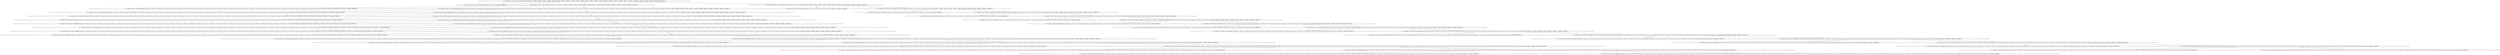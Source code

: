 digraph {
    0 [ label = "{\"n\":28,\"markers\":0,\"start\":32,\"stop\":32,\"haplotype\":[],\"samples\":[\"SAMPLE1\",\"SAMPLE1\",\"SAMPLE2\",\"SAMPLE2\",\"SAMPLE3\",\"SAMPLE3\",\"SAMPLE4\",\"SAMPLE4\",\"SAMPLE5\",\"SAMPLE5\",\"SAMPLE6\",\"SAMPLE6\",\"SAMPLE7\",\"SAMPLE7\",\"SAMPLE8\",\"SAMPLE8\",\"SAMPLE9\",\"SAMPLE9\",\"SAMPLE10\",\"SAMPLE10\",\"SAMPLE11\",\"SAMPLE11\",\"SAMPLE12\",\"SAMPLE12\",\"SAMPLE13\",\"SAMPLE13\",\"SAMPLE14\",\"SAMPLE14\"]}" ]
    1 [ label = "{\"n\":1,\"markers\":2,\"start\":31,\"stop\":32,\"haplotype\":[\"chr9_31_A_C_1\",\"chr9_32_G_T_1\"],\"samples\":[\"SAMPLE1\"]}" ]
    2 [ label = "{\"n\":14,\"markers\":2,\"start\":31,\"stop\":32,\"haplotype\":[\"chr9_31_A_C_0\",\"chr9_32_G_T_1\"],\"samples\":[\"SAMPLE2\",\"SAMPLE3\",\"SAMPLE4\",\"SAMPLE5\",\"SAMPLE6\",\"SAMPLE7\",\"SAMPLE8\",\"SAMPLE9\",\"SAMPLE10\",\"SAMPLE11\",\"SAMPLE12\",\"SAMPLE13\",\"SAMPLE14\",\"SAMPLE14\"]}" ]
    3 [ label = "{\"n\":1,\"markers\":31,\"start\":17,\"stop\":47,\"haplotype\":[\"chr9_17_A_C_1\",\"chr9_18_G_T_0\",\"chr9_19_A_C_0\",\"chr9_20_G_T_0\",\"chr9_21_A_C_0\",\"chr9_22_G_T_0\",\"chr9_23_A_C_0\",\"chr9_24_G_T_0\",\"chr9_25_A_C_0\",\"chr9_26_G_T_0\",\"chr9_27_A_C_0\",\"chr9_28_G_T_0\",\"chr9_29_A_C_0\",\"chr9_30_G_T_0\",\"chr9_31_A_C_0\",\"chr9_32_G_T_1\",\"chr9_33_A_C_0\",\"chr9_34_G_T_0\",\"chr9_35_A_C_0\",\"chr9_36_G_T_0\",\"chr9_37_A_C_0\",\"chr9_38_G_T_0\",\"chr9_39_A_C_0\",\"chr9_40_G_T_0\",\"chr9_41_A_C_0\",\"chr9_42_G_T_0\",\"chr9_43_A_C_0\",\"chr9_44_G_T_0\",\"chr9_45_A_C_0\",\"chr9_46_G_T_0\",\"chr9_47_A_C_1\"],\"samples\":[\"SAMPLE14\"]}" ]
    4 [ label = "{\"n\":13,\"markers\":31,\"start\":17,\"stop\":47,\"haplotype\":[\"chr9_17_A_C_0\",\"chr9_18_G_T_0\",\"chr9_19_A_C_0\",\"chr9_20_G_T_0\",\"chr9_21_A_C_0\",\"chr9_22_G_T_0\",\"chr9_23_A_C_0\",\"chr9_24_G_T_0\",\"chr9_25_A_C_0\",\"chr9_26_G_T_0\",\"chr9_27_A_C_0\",\"chr9_28_G_T_0\",\"chr9_29_A_C_0\",\"chr9_30_G_T_0\",\"chr9_31_A_C_0\",\"chr9_32_G_T_1\",\"chr9_33_A_C_0\",\"chr9_34_G_T_0\",\"chr9_35_A_C_0\",\"chr9_36_G_T_0\",\"chr9_37_A_C_0\",\"chr9_38_G_T_0\",\"chr9_39_A_C_0\",\"chr9_40_G_T_0\",\"chr9_41_A_C_0\",\"chr9_42_G_T_0\",\"chr9_43_A_C_0\",\"chr9_44_G_T_0\",\"chr9_45_A_C_0\",\"chr9_46_G_T_0\",\"chr9_47_A_C_0\"],\"samples\":[\"SAMPLE2\",\"SAMPLE3\",\"SAMPLE4\",\"SAMPLE5\",\"SAMPLE6\",\"SAMPLE7\",\"SAMPLE8\",\"SAMPLE9\",\"SAMPLE10\",\"SAMPLE11\",\"SAMPLE12\",\"SAMPLE13\",\"SAMPLE14\"]}" ]
    5 [ label = "{\"n\":1,\"markers\":35,\"start\":15,\"stop\":49,\"haplotype\":[\"chr9_15_A_C_1\",\"chr9_16_G_T_0\",\"chr9_17_A_C_0\",\"chr9_18_G_T_0\",\"chr9_19_A_C_0\",\"chr9_20_G_T_0\",\"chr9_21_A_C_0\",\"chr9_22_G_T_0\",\"chr9_23_A_C_0\",\"chr9_24_G_T_0\",\"chr9_25_A_C_0\",\"chr9_26_G_T_0\",\"chr9_27_A_C_0\",\"chr9_28_G_T_0\",\"chr9_29_A_C_0\",\"chr9_30_G_T_0\",\"chr9_31_A_C_0\",\"chr9_32_G_T_1\",\"chr9_33_A_C_0\",\"chr9_34_G_T_0\",\"chr9_35_A_C_0\",\"chr9_36_G_T_0\",\"chr9_37_A_C_0\",\"chr9_38_G_T_0\",\"chr9_39_A_C_0\",\"chr9_40_G_T_0\",\"chr9_41_A_C_0\",\"chr9_42_G_T_0\",\"chr9_43_A_C_0\",\"chr9_44_G_T_0\",\"chr9_45_A_C_0\",\"chr9_46_G_T_0\",\"chr9_47_A_C_0\",\"chr9_48_G_T_0\",\"chr9_49_A_C_1\"],\"samples\":[\"SAMPLE2\"]}" ]
    6 [ label = "{\"n\":12,\"markers\":35,\"start\":15,\"stop\":49,\"haplotype\":[\"chr9_15_A_C_0\",\"chr9_16_G_T_0\",\"chr9_17_A_C_0\",\"chr9_18_G_T_0\",\"chr9_19_A_C_0\",\"chr9_20_G_T_0\",\"chr9_21_A_C_0\",\"chr9_22_G_T_0\",\"chr9_23_A_C_0\",\"chr9_24_G_T_0\",\"chr9_25_A_C_0\",\"chr9_26_G_T_0\",\"chr9_27_A_C_0\",\"chr9_28_G_T_0\",\"chr9_29_A_C_0\",\"chr9_30_G_T_0\",\"chr9_31_A_C_0\",\"chr9_32_G_T_1\",\"chr9_33_A_C_0\",\"chr9_34_G_T_0\",\"chr9_35_A_C_0\",\"chr9_36_G_T_0\",\"chr9_37_A_C_0\",\"chr9_38_G_T_0\",\"chr9_39_A_C_0\",\"chr9_40_G_T_0\",\"chr9_41_A_C_0\",\"chr9_42_G_T_0\",\"chr9_43_A_C_0\",\"chr9_44_G_T_0\",\"chr9_45_A_C_0\",\"chr9_46_G_T_0\",\"chr9_47_A_C_0\",\"chr9_48_G_T_0\",\"chr9_49_A_C_0\"],\"samples\":[\"SAMPLE3\",\"SAMPLE4\",\"SAMPLE5\",\"SAMPLE6\",\"SAMPLE7\",\"SAMPLE8\",\"SAMPLE9\",\"SAMPLE10\",\"SAMPLE11\",\"SAMPLE12\",\"SAMPLE13\",\"SAMPLE14\"]}" ]
    7 [ label = "{\"n\":1,\"markers\":37,\"start\":14,\"stop\":50,\"haplotype\":[\"chr9_14_G_T_1\",\"chr9_15_A_C_0\",\"chr9_16_G_T_0\",\"chr9_17_A_C_0\",\"chr9_18_G_T_0\",\"chr9_19_A_C_0\",\"chr9_20_G_T_0\",\"chr9_21_A_C_0\",\"chr9_22_G_T_0\",\"chr9_23_A_C_0\",\"chr9_24_G_T_0\",\"chr9_25_A_C_0\",\"chr9_26_G_T_0\",\"chr9_27_A_C_0\",\"chr9_28_G_T_0\",\"chr9_29_A_C_0\",\"chr9_30_G_T_0\",\"chr9_31_A_C_0\",\"chr9_32_G_T_1\",\"chr9_33_A_C_0\",\"chr9_34_G_T_0\",\"chr9_35_A_C_0\",\"chr9_36_G_T_0\",\"chr9_37_A_C_0\",\"chr9_38_G_T_0\",\"chr9_39_A_C_0\",\"chr9_40_G_T_0\",\"chr9_41_A_C_0\",\"chr9_42_G_T_0\",\"chr9_43_A_C_0\",\"chr9_44_G_T_0\",\"chr9_45_A_C_0\",\"chr9_46_G_T_0\",\"chr9_47_A_C_0\",\"chr9_48_G_T_0\",\"chr9_49_A_C_0\",\"chr9_50_G_T_1\"],\"samples\":[\"SAMPLE3\"]}" ]
    8 [ label = "{\"n\":11,\"markers\":37,\"start\":14,\"stop\":50,\"haplotype\":[\"chr9_14_G_T_0\",\"chr9_15_A_C_0\",\"chr9_16_G_T_0\",\"chr9_17_A_C_0\",\"chr9_18_G_T_0\",\"chr9_19_A_C_0\",\"chr9_20_G_T_0\",\"chr9_21_A_C_0\",\"chr9_22_G_T_0\",\"chr9_23_A_C_0\",\"chr9_24_G_T_0\",\"chr9_25_A_C_0\",\"chr9_26_G_T_0\",\"chr9_27_A_C_0\",\"chr9_28_G_T_0\",\"chr9_29_A_C_0\",\"chr9_30_G_T_0\",\"chr9_31_A_C_0\",\"chr9_32_G_T_1\",\"chr9_33_A_C_0\",\"chr9_34_G_T_0\",\"chr9_35_A_C_0\",\"chr9_36_G_T_0\",\"chr9_37_A_C_0\",\"chr9_38_G_T_0\",\"chr9_39_A_C_0\",\"chr9_40_G_T_0\",\"chr9_41_A_C_0\",\"chr9_42_G_T_0\",\"chr9_43_A_C_0\",\"chr9_44_G_T_0\",\"chr9_45_A_C_0\",\"chr9_46_G_T_0\",\"chr9_47_A_C_0\",\"chr9_48_G_T_0\",\"chr9_49_A_C_0\",\"chr9_50_G_T_0\"],\"samples\":[\"SAMPLE4\",\"SAMPLE5\",\"SAMPLE6\",\"SAMPLE7\",\"SAMPLE8\",\"SAMPLE9\",\"SAMPLE10\",\"SAMPLE11\",\"SAMPLE12\",\"SAMPLE13\",\"SAMPLE14\"]}" ]
    9 [ label = "{\"n\":1,\"markers\":39,\"start\":13,\"stop\":51,\"haplotype\":[\"chr9_13_A_C_1\",\"chr9_14_G_T_0\",\"chr9_15_A_C_0\",\"chr9_16_G_T_0\",\"chr9_17_A_C_0\",\"chr9_18_G_T_0\",\"chr9_19_A_C_0\",\"chr9_20_G_T_0\",\"chr9_21_A_C_0\",\"chr9_22_G_T_0\",\"chr9_23_A_C_0\",\"chr9_24_G_T_0\",\"chr9_25_A_C_0\",\"chr9_26_G_T_0\",\"chr9_27_A_C_0\",\"chr9_28_G_T_0\",\"chr9_29_A_C_0\",\"chr9_30_G_T_0\",\"chr9_31_A_C_0\",\"chr9_32_G_T_1\",\"chr9_33_A_C_0\",\"chr9_34_G_T_0\",\"chr9_35_A_C_0\",\"chr9_36_G_T_0\",\"chr9_37_A_C_0\",\"chr9_38_G_T_0\",\"chr9_39_A_C_0\",\"chr9_40_G_T_0\",\"chr9_41_A_C_0\",\"chr9_42_G_T_0\",\"chr9_43_A_C_0\",\"chr9_44_G_T_0\",\"chr9_45_A_C_0\",\"chr9_46_G_T_0\",\"chr9_47_A_C_0\",\"chr9_48_G_T_0\",\"chr9_49_A_C_0\",\"chr9_50_G_T_0\",\"chr9_51_A_C_1\"],\"samples\":[\"SAMPLE4\"]}" ]
    10 [ label = "{\"n\":10,\"markers\":39,\"start\":13,\"stop\":51,\"haplotype\":[\"chr9_13_A_C_0\",\"chr9_14_G_T_0\",\"chr9_15_A_C_0\",\"chr9_16_G_T_0\",\"chr9_17_A_C_0\",\"chr9_18_G_T_0\",\"chr9_19_A_C_0\",\"chr9_20_G_T_0\",\"chr9_21_A_C_0\",\"chr9_22_G_T_0\",\"chr9_23_A_C_0\",\"chr9_24_G_T_0\",\"chr9_25_A_C_0\",\"chr9_26_G_T_0\",\"chr9_27_A_C_0\",\"chr9_28_G_T_0\",\"chr9_29_A_C_0\",\"chr9_30_G_T_0\",\"chr9_31_A_C_0\",\"chr9_32_G_T_1\",\"chr9_33_A_C_0\",\"chr9_34_G_T_0\",\"chr9_35_A_C_0\",\"chr9_36_G_T_0\",\"chr9_37_A_C_0\",\"chr9_38_G_T_0\",\"chr9_39_A_C_0\",\"chr9_40_G_T_0\",\"chr9_41_A_C_0\",\"chr9_42_G_T_0\",\"chr9_43_A_C_0\",\"chr9_44_G_T_0\",\"chr9_45_A_C_0\",\"chr9_46_G_T_0\",\"chr9_47_A_C_0\",\"chr9_48_G_T_0\",\"chr9_49_A_C_0\",\"chr9_50_G_T_0\",\"chr9_51_A_C_0\"],\"samples\":[\"SAMPLE5\",\"SAMPLE6\",\"SAMPLE7\",\"SAMPLE8\",\"SAMPLE9\",\"SAMPLE10\",\"SAMPLE11\",\"SAMPLE12\",\"SAMPLE13\",\"SAMPLE14\"]}" ]
    11 [ label = "{\"n\":1,\"markers\":41,\"start\":12,\"stop\":52,\"haplotype\":[\"chr9_12_G_T_1\",\"chr9_13_A_C_0\",\"chr9_14_G_T_0\",\"chr9_15_A_C_0\",\"chr9_16_G_T_0\",\"chr9_17_A_C_0\",\"chr9_18_G_T_0\",\"chr9_19_A_C_0\",\"chr9_20_G_T_0\",\"chr9_21_A_C_0\",\"chr9_22_G_T_0\",\"chr9_23_A_C_0\",\"chr9_24_G_T_0\",\"chr9_25_A_C_0\",\"chr9_26_G_T_0\",\"chr9_27_A_C_0\",\"chr9_28_G_T_0\",\"chr9_29_A_C_0\",\"chr9_30_G_T_0\",\"chr9_31_A_C_0\",\"chr9_32_G_T_1\",\"chr9_33_A_C_0\",\"chr9_34_G_T_0\",\"chr9_35_A_C_0\",\"chr9_36_G_T_0\",\"chr9_37_A_C_0\",\"chr9_38_G_T_0\",\"chr9_39_A_C_0\",\"chr9_40_G_T_0\",\"chr9_41_A_C_0\",\"chr9_42_G_T_0\",\"chr9_43_A_C_0\",\"chr9_44_G_T_0\",\"chr9_45_A_C_0\",\"chr9_46_G_T_0\",\"chr9_47_A_C_0\",\"chr9_48_G_T_0\",\"chr9_49_A_C_0\",\"chr9_50_G_T_0\",\"chr9_51_A_C_0\",\"chr9_52_G_T_1\"],\"samples\":[\"SAMPLE5\"]}" ]
    12 [ label = "{\"n\":9,\"markers\":41,\"start\":12,\"stop\":52,\"haplotype\":[\"chr9_12_G_T_0\",\"chr9_13_A_C_0\",\"chr9_14_G_T_0\",\"chr9_15_A_C_0\",\"chr9_16_G_T_0\",\"chr9_17_A_C_0\",\"chr9_18_G_T_0\",\"chr9_19_A_C_0\",\"chr9_20_G_T_0\",\"chr9_21_A_C_0\",\"chr9_22_G_T_0\",\"chr9_23_A_C_0\",\"chr9_24_G_T_0\",\"chr9_25_A_C_0\",\"chr9_26_G_T_0\",\"chr9_27_A_C_0\",\"chr9_28_G_T_0\",\"chr9_29_A_C_0\",\"chr9_30_G_T_0\",\"chr9_31_A_C_0\",\"chr9_32_G_T_1\",\"chr9_33_A_C_0\",\"chr9_34_G_T_0\",\"chr9_35_A_C_0\",\"chr9_36_G_T_0\",\"chr9_37_A_C_0\",\"chr9_38_G_T_0\",\"chr9_39_A_C_0\",\"chr9_40_G_T_0\",\"chr9_41_A_C_0\",\"chr9_42_G_T_0\",\"chr9_43_A_C_0\",\"chr9_44_G_T_0\",\"chr9_45_A_C_0\",\"chr9_46_G_T_0\",\"chr9_47_A_C_0\",\"chr9_48_G_T_0\",\"chr9_49_A_C_0\",\"chr9_50_G_T_0\",\"chr9_51_A_C_0\",\"chr9_52_G_T_0\"],\"samples\":[\"SAMPLE6\",\"SAMPLE7\",\"SAMPLE8\",\"SAMPLE9\",\"SAMPLE10\",\"SAMPLE11\",\"SAMPLE12\",\"SAMPLE13\",\"SAMPLE14\"]}" ]
    13 [ label = "{\"n\":1,\"markers\":43,\"start\":11,\"stop\":53,\"haplotype\":[\"chr9_11_A_C_1\",\"chr9_12_G_T_0\",\"chr9_13_A_C_0\",\"chr9_14_G_T_0\",\"chr9_15_A_C_0\",\"chr9_16_G_T_0\",\"chr9_17_A_C_0\",\"chr9_18_G_T_0\",\"chr9_19_A_C_0\",\"chr9_20_G_T_0\",\"chr9_21_A_C_0\",\"chr9_22_G_T_0\",\"chr9_23_A_C_0\",\"chr9_24_G_T_0\",\"chr9_25_A_C_0\",\"chr9_26_G_T_0\",\"chr9_27_A_C_0\",\"chr9_28_G_T_0\",\"chr9_29_A_C_0\",\"chr9_30_G_T_0\",\"chr9_31_A_C_0\",\"chr9_32_G_T_1\",\"chr9_33_A_C_0\",\"chr9_34_G_T_0\",\"chr9_35_A_C_0\",\"chr9_36_G_T_0\",\"chr9_37_A_C_0\",\"chr9_38_G_T_0\",\"chr9_39_A_C_0\",\"chr9_40_G_T_0\",\"chr9_41_A_C_0\",\"chr9_42_G_T_0\",\"chr9_43_A_C_0\",\"chr9_44_G_T_0\",\"chr9_45_A_C_0\",\"chr9_46_G_T_0\",\"chr9_47_A_C_0\",\"chr9_48_G_T_0\",\"chr9_49_A_C_0\",\"chr9_50_G_T_0\",\"chr9_51_A_C_0\",\"chr9_52_G_T_0\",\"chr9_53_A_C_1\"],\"samples\":[\"SAMPLE6\"]}" ]
    14 [ label = "{\"n\":8,\"markers\":43,\"start\":11,\"stop\":53,\"haplotype\":[\"chr9_11_A_C_0\",\"chr9_12_G_T_0\",\"chr9_13_A_C_0\",\"chr9_14_G_T_0\",\"chr9_15_A_C_0\",\"chr9_16_G_T_0\",\"chr9_17_A_C_0\",\"chr9_18_G_T_0\",\"chr9_19_A_C_0\",\"chr9_20_G_T_0\",\"chr9_21_A_C_0\",\"chr9_22_G_T_0\",\"chr9_23_A_C_0\",\"chr9_24_G_T_0\",\"chr9_25_A_C_0\",\"chr9_26_G_T_0\",\"chr9_27_A_C_0\",\"chr9_28_G_T_0\",\"chr9_29_A_C_0\",\"chr9_30_G_T_0\",\"chr9_31_A_C_0\",\"chr9_32_G_T_1\",\"chr9_33_A_C_0\",\"chr9_34_G_T_0\",\"chr9_35_A_C_0\",\"chr9_36_G_T_0\",\"chr9_37_A_C_0\",\"chr9_38_G_T_0\",\"chr9_39_A_C_0\",\"chr9_40_G_T_0\",\"chr9_41_A_C_0\",\"chr9_42_G_T_0\",\"chr9_43_A_C_0\",\"chr9_44_G_T_0\",\"chr9_45_A_C_0\",\"chr9_46_G_T_0\",\"chr9_47_A_C_0\",\"chr9_48_G_T_0\",\"chr9_49_A_C_0\",\"chr9_50_G_T_0\",\"chr9_51_A_C_0\",\"chr9_52_G_T_0\",\"chr9_53_A_C_0\"],\"samples\":[\"SAMPLE7\",\"SAMPLE8\",\"SAMPLE9\",\"SAMPLE10\",\"SAMPLE11\",\"SAMPLE12\",\"SAMPLE13\",\"SAMPLE14\"]}" ]
    15 [ label = "{\"n\":1,\"markers\":45,\"start\":10,\"stop\":54,\"haplotype\":[\"chr9_10_G_T_1\",\"chr9_11_A_C_0\",\"chr9_12_G_T_0\",\"chr9_13_A_C_0\",\"chr9_14_G_T_0\",\"chr9_15_A_C_0\",\"chr9_16_G_T_0\",\"chr9_17_A_C_0\",\"chr9_18_G_T_0\",\"chr9_19_A_C_0\",\"chr9_20_G_T_0\",\"chr9_21_A_C_0\",\"chr9_22_G_T_0\",\"chr9_23_A_C_0\",\"chr9_24_G_T_0\",\"chr9_25_A_C_0\",\"chr9_26_G_T_0\",\"chr9_27_A_C_0\",\"chr9_28_G_T_0\",\"chr9_29_A_C_0\",\"chr9_30_G_T_0\",\"chr9_31_A_C_0\",\"chr9_32_G_T_1\",\"chr9_33_A_C_0\",\"chr9_34_G_T_0\",\"chr9_35_A_C_0\",\"chr9_36_G_T_0\",\"chr9_37_A_C_0\",\"chr9_38_G_T_0\",\"chr9_39_A_C_0\",\"chr9_40_G_T_0\",\"chr9_41_A_C_0\",\"chr9_42_G_T_0\",\"chr9_43_A_C_0\",\"chr9_44_G_T_0\",\"chr9_45_A_C_0\",\"chr9_46_G_T_0\",\"chr9_47_A_C_0\",\"chr9_48_G_T_0\",\"chr9_49_A_C_0\",\"chr9_50_G_T_0\",\"chr9_51_A_C_0\",\"chr9_52_G_T_0\",\"chr9_53_A_C_0\",\"chr9_54_G_T_1\"],\"samples\":[\"SAMPLE7\"]}" ]
    16 [ label = "{\"n\":7,\"markers\":45,\"start\":10,\"stop\":54,\"haplotype\":[\"chr9_10_G_T_0\",\"chr9_11_A_C_0\",\"chr9_12_G_T_0\",\"chr9_13_A_C_0\",\"chr9_14_G_T_0\",\"chr9_15_A_C_0\",\"chr9_16_G_T_0\",\"chr9_17_A_C_0\",\"chr9_18_G_T_0\",\"chr9_19_A_C_0\",\"chr9_20_G_T_0\",\"chr9_21_A_C_0\",\"chr9_22_G_T_0\",\"chr9_23_A_C_0\",\"chr9_24_G_T_0\",\"chr9_25_A_C_0\",\"chr9_26_G_T_0\",\"chr9_27_A_C_0\",\"chr9_28_G_T_0\",\"chr9_29_A_C_0\",\"chr9_30_G_T_0\",\"chr9_31_A_C_0\",\"chr9_32_G_T_1\",\"chr9_33_A_C_0\",\"chr9_34_G_T_0\",\"chr9_35_A_C_0\",\"chr9_36_G_T_0\",\"chr9_37_A_C_0\",\"chr9_38_G_T_0\",\"chr9_39_A_C_0\",\"chr9_40_G_T_0\",\"chr9_41_A_C_0\",\"chr9_42_G_T_0\",\"chr9_43_A_C_0\",\"chr9_44_G_T_0\",\"chr9_45_A_C_0\",\"chr9_46_G_T_0\",\"chr9_47_A_C_0\",\"chr9_48_G_T_0\",\"chr9_49_A_C_0\",\"chr9_50_G_T_0\",\"chr9_51_A_C_0\",\"chr9_52_G_T_0\",\"chr9_53_A_C_0\",\"chr9_54_G_T_0\"],\"samples\":[\"SAMPLE8\",\"SAMPLE9\",\"SAMPLE10\",\"SAMPLE11\",\"SAMPLE12\",\"SAMPLE13\",\"SAMPLE14\"]}" ]
    17 [ label = "{\"n\":1,\"markers\":47,\"start\":9,\"stop\":55,\"haplotype\":[\"chr9_9_A_C_1\",\"chr9_10_G_T_0\",\"chr9_11_A_C_0\",\"chr9_12_G_T_0\",\"chr9_13_A_C_0\",\"chr9_14_G_T_0\",\"chr9_15_A_C_0\",\"chr9_16_G_T_0\",\"chr9_17_A_C_0\",\"chr9_18_G_T_0\",\"chr9_19_A_C_0\",\"chr9_20_G_T_0\",\"chr9_21_A_C_0\",\"chr9_22_G_T_0\",\"chr9_23_A_C_0\",\"chr9_24_G_T_0\",\"chr9_25_A_C_0\",\"chr9_26_G_T_0\",\"chr9_27_A_C_0\",\"chr9_28_G_T_0\",\"chr9_29_A_C_0\",\"chr9_30_G_T_0\",\"chr9_31_A_C_0\",\"chr9_32_G_T_1\",\"chr9_33_A_C_0\",\"chr9_34_G_T_0\",\"chr9_35_A_C_0\",\"chr9_36_G_T_0\",\"chr9_37_A_C_0\",\"chr9_38_G_T_0\",\"chr9_39_A_C_0\",\"chr9_40_G_T_0\",\"chr9_41_A_C_0\",\"chr9_42_G_T_0\",\"chr9_43_A_C_0\",\"chr9_44_G_T_0\",\"chr9_45_A_C_0\",\"chr9_46_G_T_0\",\"chr9_47_A_C_0\",\"chr9_48_G_T_0\",\"chr9_49_A_C_0\",\"chr9_50_G_T_0\",\"chr9_51_A_C_0\",\"chr9_52_G_T_0\",\"chr9_53_A_C_0\",\"chr9_54_G_T_0\",\"chr9_55_A_C_1\"],\"samples\":[\"SAMPLE8\"]}" ]
    18 [ label = "{\"n\":6,\"markers\":47,\"start\":9,\"stop\":55,\"haplotype\":[\"chr9_9_A_C_0\",\"chr9_10_G_T_0\",\"chr9_11_A_C_0\",\"chr9_12_G_T_0\",\"chr9_13_A_C_0\",\"chr9_14_G_T_0\",\"chr9_15_A_C_0\",\"chr9_16_G_T_0\",\"chr9_17_A_C_0\",\"chr9_18_G_T_0\",\"chr9_19_A_C_0\",\"chr9_20_G_T_0\",\"chr9_21_A_C_0\",\"chr9_22_G_T_0\",\"chr9_23_A_C_0\",\"chr9_24_G_T_0\",\"chr9_25_A_C_0\",\"chr9_26_G_T_0\",\"chr9_27_A_C_0\",\"chr9_28_G_T_0\",\"chr9_29_A_C_0\",\"chr9_30_G_T_0\",\"chr9_31_A_C_0\",\"chr9_32_G_T_1\",\"chr9_33_A_C_0\",\"chr9_34_G_T_0\",\"chr9_35_A_C_0\",\"chr9_36_G_T_0\",\"chr9_37_A_C_0\",\"chr9_38_G_T_0\",\"chr9_39_A_C_0\",\"chr9_40_G_T_0\",\"chr9_41_A_C_0\",\"chr9_42_G_T_0\",\"chr9_43_A_C_0\",\"chr9_44_G_T_0\",\"chr9_45_A_C_0\",\"chr9_46_G_T_0\",\"chr9_47_A_C_0\",\"chr9_48_G_T_0\",\"chr9_49_A_C_0\",\"chr9_50_G_T_0\",\"chr9_51_A_C_0\",\"chr9_52_G_T_0\",\"chr9_53_A_C_0\",\"chr9_54_G_T_0\",\"chr9_55_A_C_0\"],\"samples\":[\"SAMPLE9\",\"SAMPLE10\",\"SAMPLE11\",\"SAMPLE12\",\"SAMPLE13\",\"SAMPLE14\"]}" ]
    19 [ label = "{\"n\":1,\"markers\":49,\"start\":8,\"stop\":56,\"haplotype\":[\"chr9_8_G_T_1\",\"chr9_9_A_C_0\",\"chr9_10_G_T_0\",\"chr9_11_A_C_0\",\"chr9_12_G_T_0\",\"chr9_13_A_C_0\",\"chr9_14_G_T_0\",\"chr9_15_A_C_0\",\"chr9_16_G_T_0\",\"chr9_17_A_C_0\",\"chr9_18_G_T_0\",\"chr9_19_A_C_0\",\"chr9_20_G_T_0\",\"chr9_21_A_C_0\",\"chr9_22_G_T_0\",\"chr9_23_A_C_0\",\"chr9_24_G_T_0\",\"chr9_25_A_C_0\",\"chr9_26_G_T_0\",\"chr9_27_A_C_0\",\"chr9_28_G_T_0\",\"chr9_29_A_C_0\",\"chr9_30_G_T_0\",\"chr9_31_A_C_0\",\"chr9_32_G_T_1\",\"chr9_33_A_C_0\",\"chr9_34_G_T_0\",\"chr9_35_A_C_0\",\"chr9_36_G_T_0\",\"chr9_37_A_C_0\",\"chr9_38_G_T_0\",\"chr9_39_A_C_0\",\"chr9_40_G_T_0\",\"chr9_41_A_C_0\",\"chr9_42_G_T_0\",\"chr9_43_A_C_0\",\"chr9_44_G_T_0\",\"chr9_45_A_C_0\",\"chr9_46_G_T_0\",\"chr9_47_A_C_0\",\"chr9_48_G_T_0\",\"chr9_49_A_C_0\",\"chr9_50_G_T_0\",\"chr9_51_A_C_0\",\"chr9_52_G_T_0\",\"chr9_53_A_C_0\",\"chr9_54_G_T_0\",\"chr9_55_A_C_0\",\"chr9_56_G_T_1\"],\"samples\":[\"SAMPLE9\"]}" ]
    20 [ label = "{\"n\":5,\"markers\":49,\"start\":8,\"stop\":56,\"haplotype\":[\"chr9_8_G_T_0\",\"chr9_9_A_C_0\",\"chr9_10_G_T_0\",\"chr9_11_A_C_0\",\"chr9_12_G_T_0\",\"chr9_13_A_C_0\",\"chr9_14_G_T_0\",\"chr9_15_A_C_0\",\"chr9_16_G_T_0\",\"chr9_17_A_C_0\",\"chr9_18_G_T_0\",\"chr9_19_A_C_0\",\"chr9_20_G_T_0\",\"chr9_21_A_C_0\",\"chr9_22_G_T_0\",\"chr9_23_A_C_0\",\"chr9_24_G_T_0\",\"chr9_25_A_C_0\",\"chr9_26_G_T_0\",\"chr9_27_A_C_0\",\"chr9_28_G_T_0\",\"chr9_29_A_C_0\",\"chr9_30_G_T_0\",\"chr9_31_A_C_0\",\"chr9_32_G_T_1\",\"chr9_33_A_C_0\",\"chr9_34_G_T_0\",\"chr9_35_A_C_0\",\"chr9_36_G_T_0\",\"chr9_37_A_C_0\",\"chr9_38_G_T_0\",\"chr9_39_A_C_0\",\"chr9_40_G_T_0\",\"chr9_41_A_C_0\",\"chr9_42_G_T_0\",\"chr9_43_A_C_0\",\"chr9_44_G_T_0\",\"chr9_45_A_C_0\",\"chr9_46_G_T_0\",\"chr9_47_A_C_0\",\"chr9_48_G_T_0\",\"chr9_49_A_C_0\",\"chr9_50_G_T_0\",\"chr9_51_A_C_0\",\"chr9_52_G_T_0\",\"chr9_53_A_C_0\",\"chr9_54_G_T_0\",\"chr9_55_A_C_0\",\"chr9_56_G_T_0\"],\"samples\":[\"SAMPLE10\",\"SAMPLE11\",\"SAMPLE12\",\"SAMPLE13\",\"SAMPLE14\"]}" ]
    21 [ label = "{\"n\":1,\"markers\":51,\"start\":7,\"stop\":57,\"haplotype\":[\"chr9_7_A_C_1\",\"chr9_8_G_T_0\",\"chr9_9_A_C_0\",\"chr9_10_G_T_0\",\"chr9_11_A_C_0\",\"chr9_12_G_T_0\",\"chr9_13_A_C_0\",\"chr9_14_G_T_0\",\"chr9_15_A_C_0\",\"chr9_16_G_T_0\",\"chr9_17_A_C_0\",\"chr9_18_G_T_0\",\"chr9_19_A_C_0\",\"chr9_20_G_T_0\",\"chr9_21_A_C_0\",\"chr9_22_G_T_0\",\"chr9_23_A_C_0\",\"chr9_24_G_T_0\",\"chr9_25_A_C_0\",\"chr9_26_G_T_0\",\"chr9_27_A_C_0\",\"chr9_28_G_T_0\",\"chr9_29_A_C_0\",\"chr9_30_G_T_0\",\"chr9_31_A_C_0\",\"chr9_32_G_T_1\",\"chr9_33_A_C_0\",\"chr9_34_G_T_0\",\"chr9_35_A_C_0\",\"chr9_36_G_T_0\",\"chr9_37_A_C_0\",\"chr9_38_G_T_0\",\"chr9_39_A_C_0\",\"chr9_40_G_T_0\",\"chr9_41_A_C_0\",\"chr9_42_G_T_0\",\"chr9_43_A_C_0\",\"chr9_44_G_T_0\",\"chr9_45_A_C_0\",\"chr9_46_G_T_0\",\"chr9_47_A_C_0\",\"chr9_48_G_T_0\",\"chr9_49_A_C_0\",\"chr9_50_G_T_0\",\"chr9_51_A_C_0\",\"chr9_52_G_T_0\",\"chr9_53_A_C_0\",\"chr9_54_G_T_0\",\"chr9_55_A_C_0\",\"chr9_56_G_T_0\",\"chr9_57_A_C_1\"],\"samples\":[\"SAMPLE10\"]}" ]
    22 [ label = "{\"n\":4,\"markers\":51,\"start\":7,\"stop\":57,\"haplotype\":[\"chr9_7_A_C_0\",\"chr9_8_G_T_0\",\"chr9_9_A_C_0\",\"chr9_10_G_T_0\",\"chr9_11_A_C_0\",\"chr9_12_G_T_0\",\"chr9_13_A_C_0\",\"chr9_14_G_T_0\",\"chr9_15_A_C_0\",\"chr9_16_G_T_0\",\"chr9_17_A_C_0\",\"chr9_18_G_T_0\",\"chr9_19_A_C_0\",\"chr9_20_G_T_0\",\"chr9_21_A_C_0\",\"chr9_22_G_T_0\",\"chr9_23_A_C_0\",\"chr9_24_G_T_0\",\"chr9_25_A_C_0\",\"chr9_26_G_T_0\",\"chr9_27_A_C_0\",\"chr9_28_G_T_0\",\"chr9_29_A_C_0\",\"chr9_30_G_T_0\",\"chr9_31_A_C_0\",\"chr9_32_G_T_1\",\"chr9_33_A_C_0\",\"chr9_34_G_T_0\",\"chr9_35_A_C_0\",\"chr9_36_G_T_0\",\"chr9_37_A_C_0\",\"chr9_38_G_T_0\",\"chr9_39_A_C_0\",\"chr9_40_G_T_0\",\"chr9_41_A_C_0\",\"chr9_42_G_T_0\",\"chr9_43_A_C_0\",\"chr9_44_G_T_0\",\"chr9_45_A_C_0\",\"chr9_46_G_T_0\",\"chr9_47_A_C_0\",\"chr9_48_G_T_0\",\"chr9_49_A_C_0\",\"chr9_50_G_T_0\",\"chr9_51_A_C_0\",\"chr9_52_G_T_0\",\"chr9_53_A_C_0\",\"chr9_54_G_T_0\",\"chr9_55_A_C_0\",\"chr9_56_G_T_0\",\"chr9_57_A_C_0\"],\"samples\":[\"SAMPLE11\",\"SAMPLE12\",\"SAMPLE13\",\"SAMPLE14\"]}" ]
    23 [ label = "{\"n\":1,\"markers\":53,\"start\":6,\"stop\":58,\"haplotype\":[\"chr9_6_G_T_1\",\"chr9_7_A_C_0\",\"chr9_8_G_T_0\",\"chr9_9_A_C_0\",\"chr9_10_G_T_0\",\"chr9_11_A_C_0\",\"chr9_12_G_T_0\",\"chr9_13_A_C_0\",\"chr9_14_G_T_0\",\"chr9_15_A_C_0\",\"chr9_16_G_T_0\",\"chr9_17_A_C_0\",\"chr9_18_G_T_0\",\"chr9_19_A_C_0\",\"chr9_20_G_T_0\",\"chr9_21_A_C_0\",\"chr9_22_G_T_0\",\"chr9_23_A_C_0\",\"chr9_24_G_T_0\",\"chr9_25_A_C_0\",\"chr9_26_G_T_0\",\"chr9_27_A_C_0\",\"chr9_28_G_T_0\",\"chr9_29_A_C_0\",\"chr9_30_G_T_0\",\"chr9_31_A_C_0\",\"chr9_32_G_T_1\",\"chr9_33_A_C_0\",\"chr9_34_G_T_0\",\"chr9_35_A_C_0\",\"chr9_36_G_T_0\",\"chr9_37_A_C_0\",\"chr9_38_G_T_0\",\"chr9_39_A_C_0\",\"chr9_40_G_T_0\",\"chr9_41_A_C_0\",\"chr9_42_G_T_0\",\"chr9_43_A_C_0\",\"chr9_44_G_T_0\",\"chr9_45_A_C_0\",\"chr9_46_G_T_0\",\"chr9_47_A_C_0\",\"chr9_48_G_T_0\",\"chr9_49_A_C_0\",\"chr9_50_G_T_0\",\"chr9_51_A_C_0\",\"chr9_52_G_T_0\",\"chr9_53_A_C_0\",\"chr9_54_G_T_0\",\"chr9_55_A_C_0\",\"chr9_56_G_T_0\",\"chr9_57_A_C_0\",\"chr9_58_G_T_1\"],\"samples\":[\"SAMPLE11\"]}" ]
    24 [ label = "{\"n\":3,\"markers\":53,\"start\":6,\"stop\":58,\"haplotype\":[\"chr9_6_G_T_0\",\"chr9_7_A_C_0\",\"chr9_8_G_T_0\",\"chr9_9_A_C_0\",\"chr9_10_G_T_0\",\"chr9_11_A_C_0\",\"chr9_12_G_T_0\",\"chr9_13_A_C_0\",\"chr9_14_G_T_0\",\"chr9_15_A_C_0\",\"chr9_16_G_T_0\",\"chr9_17_A_C_0\",\"chr9_18_G_T_0\",\"chr9_19_A_C_0\",\"chr9_20_G_T_0\",\"chr9_21_A_C_0\",\"chr9_22_G_T_0\",\"chr9_23_A_C_0\",\"chr9_24_G_T_0\",\"chr9_25_A_C_0\",\"chr9_26_G_T_0\",\"chr9_27_A_C_0\",\"chr9_28_G_T_0\",\"chr9_29_A_C_0\",\"chr9_30_G_T_0\",\"chr9_31_A_C_0\",\"chr9_32_G_T_1\",\"chr9_33_A_C_0\",\"chr9_34_G_T_0\",\"chr9_35_A_C_0\",\"chr9_36_G_T_0\",\"chr9_37_A_C_0\",\"chr9_38_G_T_0\",\"chr9_39_A_C_0\",\"chr9_40_G_T_0\",\"chr9_41_A_C_0\",\"chr9_42_G_T_0\",\"chr9_43_A_C_0\",\"chr9_44_G_T_0\",\"chr9_45_A_C_0\",\"chr9_46_G_T_0\",\"chr9_47_A_C_0\",\"chr9_48_G_T_0\",\"chr9_49_A_C_0\",\"chr9_50_G_T_0\",\"chr9_51_A_C_0\",\"chr9_52_G_T_0\",\"chr9_53_A_C_0\",\"chr9_54_G_T_0\",\"chr9_55_A_C_0\",\"chr9_56_G_T_0\",\"chr9_57_A_C_0\",\"chr9_58_G_T_0\"],\"samples\":[\"SAMPLE12\",\"SAMPLE13\",\"SAMPLE14\"]}" ]
    25 [ label = "{\"n\":1,\"markers\":55,\"start\":5,\"stop\":59,\"haplotype\":[\"chr9_5_A_C_1\",\"chr9_6_G_T_0\",\"chr9_7_A_C_0\",\"chr9_8_G_T_0\",\"chr9_9_A_C_0\",\"chr9_10_G_T_0\",\"chr9_11_A_C_0\",\"chr9_12_G_T_0\",\"chr9_13_A_C_0\",\"chr9_14_G_T_0\",\"chr9_15_A_C_0\",\"chr9_16_G_T_0\",\"chr9_17_A_C_0\",\"chr9_18_G_T_0\",\"chr9_19_A_C_0\",\"chr9_20_G_T_0\",\"chr9_21_A_C_0\",\"chr9_22_G_T_0\",\"chr9_23_A_C_0\",\"chr9_24_G_T_0\",\"chr9_25_A_C_0\",\"chr9_26_G_T_0\",\"chr9_27_A_C_0\",\"chr9_28_G_T_0\",\"chr9_29_A_C_0\",\"chr9_30_G_T_0\",\"chr9_31_A_C_0\",\"chr9_32_G_T_1\",\"chr9_33_A_C_0\",\"chr9_34_G_T_0\",\"chr9_35_A_C_0\",\"chr9_36_G_T_0\",\"chr9_37_A_C_0\",\"chr9_38_G_T_0\",\"chr9_39_A_C_0\",\"chr9_40_G_T_0\",\"chr9_41_A_C_0\",\"chr9_42_G_T_0\",\"chr9_43_A_C_0\",\"chr9_44_G_T_0\",\"chr9_45_A_C_0\",\"chr9_46_G_T_0\",\"chr9_47_A_C_0\",\"chr9_48_G_T_0\",\"chr9_49_A_C_0\",\"chr9_50_G_T_0\",\"chr9_51_A_C_0\",\"chr9_52_G_T_0\",\"chr9_53_A_C_0\",\"chr9_54_G_T_0\",\"chr9_55_A_C_0\",\"chr9_56_G_T_0\",\"chr9_57_A_C_0\",\"chr9_58_G_T_0\",\"chr9_59_A_C_1\"],\"samples\":[\"SAMPLE12\"]}" ]
    26 [ label = "{\"n\":2,\"markers\":55,\"start\":5,\"stop\":59,\"haplotype\":[\"chr9_5_A_C_0\",\"chr9_6_G_T_0\",\"chr9_7_A_C_0\",\"chr9_8_G_T_0\",\"chr9_9_A_C_0\",\"chr9_10_G_T_0\",\"chr9_11_A_C_0\",\"chr9_12_G_T_0\",\"chr9_13_A_C_0\",\"chr9_14_G_T_0\",\"chr9_15_A_C_0\",\"chr9_16_G_T_0\",\"chr9_17_A_C_0\",\"chr9_18_G_T_0\",\"chr9_19_A_C_0\",\"chr9_20_G_T_0\",\"chr9_21_A_C_0\",\"chr9_22_G_T_0\",\"chr9_23_A_C_0\",\"chr9_24_G_T_0\",\"chr9_25_A_C_0\",\"chr9_26_G_T_0\",\"chr9_27_A_C_0\",\"chr9_28_G_T_0\",\"chr9_29_A_C_0\",\"chr9_30_G_T_0\",\"chr9_31_A_C_0\",\"chr9_32_G_T_1\",\"chr9_33_A_C_0\",\"chr9_34_G_T_0\",\"chr9_35_A_C_0\",\"chr9_36_G_T_0\",\"chr9_37_A_C_0\",\"chr9_38_G_T_0\",\"chr9_39_A_C_0\",\"chr9_40_G_T_0\",\"chr9_41_A_C_0\",\"chr9_42_G_T_0\",\"chr9_43_A_C_0\",\"chr9_44_G_T_0\",\"chr9_45_A_C_0\",\"chr9_46_G_T_0\",\"chr9_47_A_C_0\",\"chr9_48_G_T_0\",\"chr9_49_A_C_0\",\"chr9_50_G_T_0\",\"chr9_51_A_C_0\",\"chr9_52_G_T_0\",\"chr9_53_A_C_0\",\"chr9_54_G_T_0\",\"chr9_55_A_C_0\",\"chr9_56_G_T_0\",\"chr9_57_A_C_0\",\"chr9_58_G_T_0\",\"chr9_59_A_C_0\"],\"samples\":[\"SAMPLE13\",\"SAMPLE14\"]}" ]
    27 [ label = "{\"n\":1,\"markers\":57,\"start\":4,\"stop\":60,\"haplotype\":[\"chr9_4_G_T_1\",\"chr9_5_A_C_0\",\"chr9_6_G_T_0\",\"chr9_7_A_C_0\",\"chr9_8_G_T_0\",\"chr9_9_A_C_0\",\"chr9_10_G_T_0\",\"chr9_11_A_C_0\",\"chr9_12_G_T_0\",\"chr9_13_A_C_0\",\"chr9_14_G_T_0\",\"chr9_15_A_C_0\",\"chr9_16_G_T_0\",\"chr9_17_A_C_0\",\"chr9_18_G_T_0\",\"chr9_19_A_C_0\",\"chr9_20_G_T_0\",\"chr9_21_A_C_0\",\"chr9_22_G_T_0\",\"chr9_23_A_C_0\",\"chr9_24_G_T_0\",\"chr9_25_A_C_0\",\"chr9_26_G_T_0\",\"chr9_27_A_C_0\",\"chr9_28_G_T_0\",\"chr9_29_A_C_0\",\"chr9_30_G_T_0\",\"chr9_31_A_C_0\",\"chr9_32_G_T_1\",\"chr9_33_A_C_0\",\"chr9_34_G_T_0\",\"chr9_35_A_C_0\",\"chr9_36_G_T_0\",\"chr9_37_A_C_0\",\"chr9_38_G_T_0\",\"chr9_39_A_C_0\",\"chr9_40_G_T_0\",\"chr9_41_A_C_0\",\"chr9_42_G_T_0\",\"chr9_43_A_C_0\",\"chr9_44_G_T_0\",\"chr9_45_A_C_0\",\"chr9_46_G_T_0\",\"chr9_47_A_C_0\",\"chr9_48_G_T_0\",\"chr9_49_A_C_0\",\"chr9_50_G_T_0\",\"chr9_51_A_C_0\",\"chr9_52_G_T_0\",\"chr9_53_A_C_0\",\"chr9_54_G_T_0\",\"chr9_55_A_C_0\",\"chr9_56_G_T_0\",\"chr9_57_A_C_0\",\"chr9_58_G_T_0\",\"chr9_59_A_C_0\",\"chr9_60_G_T_1\"],\"samples\":[\"SAMPLE13\"]}" ]
    28 [ label = "{\"n\":1,\"markers\":57,\"start\":4,\"stop\":60,\"haplotype\":[\"chr9_4_G_T_0\",\"chr9_5_A_C_0\",\"chr9_6_G_T_0\",\"chr9_7_A_C_0\",\"chr9_8_G_T_0\",\"chr9_9_A_C_0\",\"chr9_10_G_T_0\",\"chr9_11_A_C_0\",\"chr9_12_G_T_0\",\"chr9_13_A_C_0\",\"chr9_14_G_T_0\",\"chr9_15_A_C_0\",\"chr9_16_G_T_0\",\"chr9_17_A_C_0\",\"chr9_18_G_T_0\",\"chr9_19_A_C_0\",\"chr9_20_G_T_0\",\"chr9_21_A_C_0\",\"chr9_22_G_T_0\",\"chr9_23_A_C_0\",\"chr9_24_G_T_0\",\"chr9_25_A_C_0\",\"chr9_26_G_T_0\",\"chr9_27_A_C_0\",\"chr9_28_G_T_0\",\"chr9_29_A_C_0\",\"chr9_30_G_T_0\",\"chr9_31_A_C_0\",\"chr9_32_G_T_1\",\"chr9_33_A_C_0\",\"chr9_34_G_T_0\",\"chr9_35_A_C_0\",\"chr9_36_G_T_0\",\"chr9_37_A_C_0\",\"chr9_38_G_T_0\",\"chr9_39_A_C_0\",\"chr9_40_G_T_0\",\"chr9_41_A_C_0\",\"chr9_42_G_T_0\",\"chr9_43_A_C_0\",\"chr9_44_G_T_0\",\"chr9_45_A_C_0\",\"chr9_46_G_T_0\",\"chr9_47_A_C_0\",\"chr9_48_G_T_0\",\"chr9_49_A_C_0\",\"chr9_50_G_T_0\",\"chr9_51_A_C_0\",\"chr9_52_G_T_0\",\"chr9_53_A_C_0\",\"chr9_54_G_T_0\",\"chr9_55_A_C_0\",\"chr9_56_G_T_0\",\"chr9_57_A_C_0\",\"chr9_58_G_T_0\",\"chr9_59_A_C_0\",\"chr9_60_G_T_0\"],\"samples\":[\"SAMPLE14\"]}" ]
    29 [ label = "{\"n\":13,\"markers\":2,\"start\":31,\"stop\":32,\"haplotype\":[\"chr9_31_A_C_0\",\"chr9_32_G_T_0\"],\"samples\":[\"SAMPLE1\",\"SAMPLE2\",\"SAMPLE3\",\"SAMPLE4\",\"SAMPLE5\",\"SAMPLE6\",\"SAMPLE7\",\"SAMPLE8\",\"SAMPLE9\",\"SAMPLE10\",\"SAMPLE11\",\"SAMPLE12\",\"SAMPLE13\"]}" ]
    30 [ label = "{\"n\":1,\"markers\":5,\"start\":30,\"stop\":34,\"haplotype\":[\"chr9_30_G_T_1\",\"chr9_31_A_C_0\",\"chr9_32_G_T_0\",\"chr9_33_A_C_0\",\"chr9_34_G_T_1\"],\"samples\":[\"SAMPLE1\"]}" ]
    31 [ label = "{\"n\":12,\"markers\":5,\"start\":30,\"stop\":34,\"haplotype\":[\"chr9_30_G_T_0\",\"chr9_31_A_C_0\",\"chr9_32_G_T_0\",\"chr9_33_A_C_0\",\"chr9_34_G_T_0\"],\"samples\":[\"SAMPLE2\",\"SAMPLE3\",\"SAMPLE4\",\"SAMPLE5\",\"SAMPLE6\",\"SAMPLE7\",\"SAMPLE8\",\"SAMPLE9\",\"SAMPLE10\",\"SAMPLE11\",\"SAMPLE12\",\"SAMPLE13\"]}" ]
    32 [ label = "{\"n\":1,\"markers\":7,\"start\":29,\"stop\":35,\"haplotype\":[\"chr9_29_A_C_1\",\"chr9_30_G_T_0\",\"chr9_31_A_C_0\",\"chr9_32_G_T_0\",\"chr9_33_A_C_0\",\"chr9_34_G_T_0\",\"chr9_35_A_C_1\"],\"samples\":[\"SAMPLE2\"]}" ]
    33 [ label = "{\"n\":11,\"markers\":7,\"start\":29,\"stop\":35,\"haplotype\":[\"chr9_29_A_C_0\",\"chr9_30_G_T_0\",\"chr9_31_A_C_0\",\"chr9_32_G_T_0\",\"chr9_33_A_C_0\",\"chr9_34_G_T_0\",\"chr9_35_A_C_0\"],\"samples\":[\"SAMPLE3\",\"SAMPLE4\",\"SAMPLE5\",\"SAMPLE6\",\"SAMPLE7\",\"SAMPLE8\",\"SAMPLE9\",\"SAMPLE10\",\"SAMPLE11\",\"SAMPLE12\",\"SAMPLE13\"]}" ]
    34 [ label = "{\"n\":1,\"markers\":9,\"start\":28,\"stop\":36,\"haplotype\":[\"chr9_28_G_T_1\",\"chr9_29_A_C_0\",\"chr9_30_G_T_0\",\"chr9_31_A_C_0\",\"chr9_32_G_T_0\",\"chr9_33_A_C_0\",\"chr9_34_G_T_0\",\"chr9_35_A_C_0\",\"chr9_36_G_T_1\"],\"samples\":[\"SAMPLE3\"]}" ]
    35 [ label = "{\"n\":10,\"markers\":9,\"start\":28,\"stop\":36,\"haplotype\":[\"chr9_28_G_T_0\",\"chr9_29_A_C_0\",\"chr9_30_G_T_0\",\"chr9_31_A_C_0\",\"chr9_32_G_T_0\",\"chr9_33_A_C_0\",\"chr9_34_G_T_0\",\"chr9_35_A_C_0\",\"chr9_36_G_T_0\"],\"samples\":[\"SAMPLE4\",\"SAMPLE5\",\"SAMPLE6\",\"SAMPLE7\",\"SAMPLE8\",\"SAMPLE9\",\"SAMPLE10\",\"SAMPLE11\",\"SAMPLE12\",\"SAMPLE13\"]}" ]
    36 [ label = "{\"n\":1,\"markers\":11,\"start\":27,\"stop\":37,\"haplotype\":[\"chr9_27_A_C_1\",\"chr9_28_G_T_0\",\"chr9_29_A_C_0\",\"chr9_30_G_T_0\",\"chr9_31_A_C_0\",\"chr9_32_G_T_0\",\"chr9_33_A_C_0\",\"chr9_34_G_T_0\",\"chr9_35_A_C_0\",\"chr9_36_G_T_0\",\"chr9_37_A_C_1\"],\"samples\":[\"SAMPLE4\"]}" ]
    37 [ label = "{\"n\":9,\"markers\":11,\"start\":27,\"stop\":37,\"haplotype\":[\"chr9_27_A_C_0\",\"chr9_28_G_T_0\",\"chr9_29_A_C_0\",\"chr9_30_G_T_0\",\"chr9_31_A_C_0\",\"chr9_32_G_T_0\",\"chr9_33_A_C_0\",\"chr9_34_G_T_0\",\"chr9_35_A_C_0\",\"chr9_36_G_T_0\",\"chr9_37_A_C_0\"],\"samples\":[\"SAMPLE5\",\"SAMPLE6\",\"SAMPLE7\",\"SAMPLE8\",\"SAMPLE9\",\"SAMPLE10\",\"SAMPLE11\",\"SAMPLE12\",\"SAMPLE13\"]}" ]
    38 [ label = "{\"n\":1,\"markers\":13,\"start\":26,\"stop\":38,\"haplotype\":[\"chr9_26_G_T_1\",\"chr9_27_A_C_0\",\"chr9_28_G_T_0\",\"chr9_29_A_C_0\",\"chr9_30_G_T_0\",\"chr9_31_A_C_0\",\"chr9_32_G_T_0\",\"chr9_33_A_C_0\",\"chr9_34_G_T_0\",\"chr9_35_A_C_0\",\"chr9_36_G_T_0\",\"chr9_37_A_C_0\",\"chr9_38_G_T_1\"],\"samples\":[\"SAMPLE5\"]}" ]
    39 [ label = "{\"n\":8,\"markers\":13,\"start\":26,\"stop\":38,\"haplotype\":[\"chr9_26_G_T_0\",\"chr9_27_A_C_0\",\"chr9_28_G_T_0\",\"chr9_29_A_C_0\",\"chr9_30_G_T_0\",\"chr9_31_A_C_0\",\"chr9_32_G_T_0\",\"chr9_33_A_C_0\",\"chr9_34_G_T_0\",\"chr9_35_A_C_0\",\"chr9_36_G_T_0\",\"chr9_37_A_C_0\",\"chr9_38_G_T_0\"],\"samples\":[\"SAMPLE6\",\"SAMPLE7\",\"SAMPLE8\",\"SAMPLE9\",\"SAMPLE10\",\"SAMPLE11\",\"SAMPLE12\",\"SAMPLE13\"]}" ]
    40 [ label = "{\"n\":1,\"markers\":15,\"start\":25,\"stop\":39,\"haplotype\":[\"chr9_25_A_C_1\",\"chr9_26_G_T_0\",\"chr9_27_A_C_0\",\"chr9_28_G_T_0\",\"chr9_29_A_C_0\",\"chr9_30_G_T_0\",\"chr9_31_A_C_0\",\"chr9_32_G_T_0\",\"chr9_33_A_C_0\",\"chr9_34_G_T_0\",\"chr9_35_A_C_0\",\"chr9_36_G_T_0\",\"chr9_37_A_C_0\",\"chr9_38_G_T_0\",\"chr9_39_A_C_1\"],\"samples\":[\"SAMPLE6\"]}" ]
    41 [ label = "{\"n\":7,\"markers\":15,\"start\":25,\"stop\":39,\"haplotype\":[\"chr9_25_A_C_0\",\"chr9_26_G_T_0\",\"chr9_27_A_C_0\",\"chr9_28_G_T_0\",\"chr9_29_A_C_0\",\"chr9_30_G_T_0\",\"chr9_31_A_C_0\",\"chr9_32_G_T_0\",\"chr9_33_A_C_0\",\"chr9_34_G_T_0\",\"chr9_35_A_C_0\",\"chr9_36_G_T_0\",\"chr9_37_A_C_0\",\"chr9_38_G_T_0\",\"chr9_39_A_C_0\"],\"samples\":[\"SAMPLE7\",\"SAMPLE8\",\"SAMPLE9\",\"SAMPLE10\",\"SAMPLE11\",\"SAMPLE12\",\"SAMPLE13\"]}" ]
    42 [ label = "{\"n\":1,\"markers\":17,\"start\":24,\"stop\":40,\"haplotype\":[\"chr9_24_G_T_1\",\"chr9_25_A_C_0\",\"chr9_26_G_T_0\",\"chr9_27_A_C_0\",\"chr9_28_G_T_0\",\"chr9_29_A_C_0\",\"chr9_30_G_T_0\",\"chr9_31_A_C_0\",\"chr9_32_G_T_0\",\"chr9_33_A_C_0\",\"chr9_34_G_T_0\",\"chr9_35_A_C_0\",\"chr9_36_G_T_0\",\"chr9_37_A_C_0\",\"chr9_38_G_T_0\",\"chr9_39_A_C_0\",\"chr9_40_G_T_1\"],\"samples\":[\"SAMPLE7\"]}" ]
    43 [ label = "{\"n\":6,\"markers\":17,\"start\":24,\"stop\":40,\"haplotype\":[\"chr9_24_G_T_0\",\"chr9_25_A_C_0\",\"chr9_26_G_T_0\",\"chr9_27_A_C_0\",\"chr9_28_G_T_0\",\"chr9_29_A_C_0\",\"chr9_30_G_T_0\",\"chr9_31_A_C_0\",\"chr9_32_G_T_0\",\"chr9_33_A_C_0\",\"chr9_34_G_T_0\",\"chr9_35_A_C_0\",\"chr9_36_G_T_0\",\"chr9_37_A_C_0\",\"chr9_38_G_T_0\",\"chr9_39_A_C_0\",\"chr9_40_G_T_0\"],\"samples\":[\"SAMPLE8\",\"SAMPLE9\",\"SAMPLE10\",\"SAMPLE11\",\"SAMPLE12\",\"SAMPLE13\"]}" ]
    44 [ label = "{\"n\":1,\"markers\":19,\"start\":23,\"stop\":41,\"haplotype\":[\"chr9_23_A_C_1\",\"chr9_24_G_T_0\",\"chr9_25_A_C_0\",\"chr9_26_G_T_0\",\"chr9_27_A_C_0\",\"chr9_28_G_T_0\",\"chr9_29_A_C_0\",\"chr9_30_G_T_0\",\"chr9_31_A_C_0\",\"chr9_32_G_T_0\",\"chr9_33_A_C_0\",\"chr9_34_G_T_0\",\"chr9_35_A_C_0\",\"chr9_36_G_T_0\",\"chr9_37_A_C_0\",\"chr9_38_G_T_0\",\"chr9_39_A_C_0\",\"chr9_40_G_T_0\",\"chr9_41_A_C_1\"],\"samples\":[\"SAMPLE8\"]}" ]
    45 [ label = "{\"n\":5,\"markers\":19,\"start\":23,\"stop\":41,\"haplotype\":[\"chr9_23_A_C_0\",\"chr9_24_G_T_0\",\"chr9_25_A_C_0\",\"chr9_26_G_T_0\",\"chr9_27_A_C_0\",\"chr9_28_G_T_0\",\"chr9_29_A_C_0\",\"chr9_30_G_T_0\",\"chr9_31_A_C_0\",\"chr9_32_G_T_0\",\"chr9_33_A_C_0\",\"chr9_34_G_T_0\",\"chr9_35_A_C_0\",\"chr9_36_G_T_0\",\"chr9_37_A_C_0\",\"chr9_38_G_T_0\",\"chr9_39_A_C_0\",\"chr9_40_G_T_0\",\"chr9_41_A_C_0\"],\"samples\":[\"SAMPLE9\",\"SAMPLE10\",\"SAMPLE11\",\"SAMPLE12\",\"SAMPLE13\"]}" ]
    46 [ label = "{\"n\":1,\"markers\":21,\"start\":22,\"stop\":42,\"haplotype\":[\"chr9_22_G_T_1\",\"chr9_23_A_C_0\",\"chr9_24_G_T_0\",\"chr9_25_A_C_0\",\"chr9_26_G_T_0\",\"chr9_27_A_C_0\",\"chr9_28_G_T_0\",\"chr9_29_A_C_0\",\"chr9_30_G_T_0\",\"chr9_31_A_C_0\",\"chr9_32_G_T_0\",\"chr9_33_A_C_0\",\"chr9_34_G_T_0\",\"chr9_35_A_C_0\",\"chr9_36_G_T_0\",\"chr9_37_A_C_0\",\"chr9_38_G_T_0\",\"chr9_39_A_C_0\",\"chr9_40_G_T_0\",\"chr9_41_A_C_0\",\"chr9_42_G_T_1\"],\"samples\":[\"SAMPLE9\"]}" ]
    47 [ label = "{\"n\":4,\"markers\":21,\"start\":22,\"stop\":42,\"haplotype\":[\"chr9_22_G_T_0\",\"chr9_23_A_C_0\",\"chr9_24_G_T_0\",\"chr9_25_A_C_0\",\"chr9_26_G_T_0\",\"chr9_27_A_C_0\",\"chr9_28_G_T_0\",\"chr9_29_A_C_0\",\"chr9_30_G_T_0\",\"chr9_31_A_C_0\",\"chr9_32_G_T_0\",\"chr9_33_A_C_0\",\"chr9_34_G_T_0\",\"chr9_35_A_C_0\",\"chr9_36_G_T_0\",\"chr9_37_A_C_0\",\"chr9_38_G_T_0\",\"chr9_39_A_C_0\",\"chr9_40_G_T_0\",\"chr9_41_A_C_0\",\"chr9_42_G_T_0\"],\"samples\":[\"SAMPLE10\",\"SAMPLE11\",\"SAMPLE12\",\"SAMPLE13\"]}" ]
    48 [ label = "{\"n\":1,\"markers\":23,\"start\":21,\"stop\":43,\"haplotype\":[\"chr9_21_A_C_1\",\"chr9_22_G_T_0\",\"chr9_23_A_C_0\",\"chr9_24_G_T_0\",\"chr9_25_A_C_0\",\"chr9_26_G_T_0\",\"chr9_27_A_C_0\",\"chr9_28_G_T_0\",\"chr9_29_A_C_0\",\"chr9_30_G_T_0\",\"chr9_31_A_C_0\",\"chr9_32_G_T_0\",\"chr9_33_A_C_0\",\"chr9_34_G_T_0\",\"chr9_35_A_C_0\",\"chr9_36_G_T_0\",\"chr9_37_A_C_0\",\"chr9_38_G_T_0\",\"chr9_39_A_C_0\",\"chr9_40_G_T_0\",\"chr9_41_A_C_0\",\"chr9_42_G_T_0\",\"chr9_43_A_C_1\"],\"samples\":[\"SAMPLE10\"]}" ]
    49 [ label = "{\"n\":3,\"markers\":23,\"start\":21,\"stop\":43,\"haplotype\":[\"chr9_21_A_C_0\",\"chr9_22_G_T_0\",\"chr9_23_A_C_0\",\"chr9_24_G_T_0\",\"chr9_25_A_C_0\",\"chr9_26_G_T_0\",\"chr9_27_A_C_0\",\"chr9_28_G_T_0\",\"chr9_29_A_C_0\",\"chr9_30_G_T_0\",\"chr9_31_A_C_0\",\"chr9_32_G_T_0\",\"chr9_33_A_C_0\",\"chr9_34_G_T_0\",\"chr9_35_A_C_0\",\"chr9_36_G_T_0\",\"chr9_37_A_C_0\",\"chr9_38_G_T_0\",\"chr9_39_A_C_0\",\"chr9_40_G_T_0\",\"chr9_41_A_C_0\",\"chr9_42_G_T_0\",\"chr9_43_A_C_0\"],\"samples\":[\"SAMPLE11\",\"SAMPLE12\",\"SAMPLE13\"]}" ]
    50 [ label = "{\"n\":1,\"markers\":25,\"start\":20,\"stop\":44,\"haplotype\":[\"chr9_20_G_T_1\",\"chr9_21_A_C_0\",\"chr9_22_G_T_0\",\"chr9_23_A_C_0\",\"chr9_24_G_T_0\",\"chr9_25_A_C_0\",\"chr9_26_G_T_0\",\"chr9_27_A_C_0\",\"chr9_28_G_T_0\",\"chr9_29_A_C_0\",\"chr9_30_G_T_0\",\"chr9_31_A_C_0\",\"chr9_32_G_T_0\",\"chr9_33_A_C_0\",\"chr9_34_G_T_0\",\"chr9_35_A_C_0\",\"chr9_36_G_T_0\",\"chr9_37_A_C_0\",\"chr9_38_G_T_0\",\"chr9_39_A_C_0\",\"chr9_40_G_T_0\",\"chr9_41_A_C_0\",\"chr9_42_G_T_0\",\"chr9_43_A_C_0\",\"chr9_44_G_T_1\"],\"samples\":[\"SAMPLE11\"]}" ]
    51 [ label = "{\"n\":2,\"markers\":25,\"start\":20,\"stop\":44,\"haplotype\":[\"chr9_20_G_T_0\",\"chr9_21_A_C_0\",\"chr9_22_G_T_0\",\"chr9_23_A_C_0\",\"chr9_24_G_T_0\",\"chr9_25_A_C_0\",\"chr9_26_G_T_0\",\"chr9_27_A_C_0\",\"chr9_28_G_T_0\",\"chr9_29_A_C_0\",\"chr9_30_G_T_0\",\"chr9_31_A_C_0\",\"chr9_32_G_T_0\",\"chr9_33_A_C_0\",\"chr9_34_G_T_0\",\"chr9_35_A_C_0\",\"chr9_36_G_T_0\",\"chr9_37_A_C_0\",\"chr9_38_G_T_0\",\"chr9_39_A_C_0\",\"chr9_40_G_T_0\",\"chr9_41_A_C_0\",\"chr9_42_G_T_0\",\"chr9_43_A_C_0\",\"chr9_44_G_T_0\"],\"samples\":[\"SAMPLE12\",\"SAMPLE13\"]}" ]
    52 [ label = "{\"n\":1,\"markers\":27,\"start\":19,\"stop\":45,\"haplotype\":[\"chr9_19_A_C_1\",\"chr9_20_G_T_0\",\"chr9_21_A_C_0\",\"chr9_22_G_T_0\",\"chr9_23_A_C_0\",\"chr9_24_G_T_0\",\"chr9_25_A_C_0\",\"chr9_26_G_T_0\",\"chr9_27_A_C_0\",\"chr9_28_G_T_0\",\"chr9_29_A_C_0\",\"chr9_30_G_T_0\",\"chr9_31_A_C_0\",\"chr9_32_G_T_0\",\"chr9_33_A_C_0\",\"chr9_34_G_T_0\",\"chr9_35_A_C_0\",\"chr9_36_G_T_0\",\"chr9_37_A_C_0\",\"chr9_38_G_T_0\",\"chr9_39_A_C_0\",\"chr9_40_G_T_0\",\"chr9_41_A_C_0\",\"chr9_42_G_T_0\",\"chr9_43_A_C_0\",\"chr9_44_G_T_0\",\"chr9_45_A_C_1\"],\"samples\":[\"SAMPLE12\"]}" ]
    53 [ label = "{\"n\":1,\"markers\":27,\"start\":19,\"stop\":45,\"haplotype\":[\"chr9_19_A_C_0\",\"chr9_20_G_T_0\",\"chr9_21_A_C_0\",\"chr9_22_G_T_0\",\"chr9_23_A_C_0\",\"chr9_24_G_T_0\",\"chr9_25_A_C_0\",\"chr9_26_G_T_0\",\"chr9_27_A_C_0\",\"chr9_28_G_T_0\",\"chr9_29_A_C_0\",\"chr9_30_G_T_0\",\"chr9_31_A_C_0\",\"chr9_32_G_T_0\",\"chr9_33_A_C_0\",\"chr9_34_G_T_0\",\"chr9_35_A_C_0\",\"chr9_36_G_T_0\",\"chr9_37_A_C_0\",\"chr9_38_G_T_0\",\"chr9_39_A_C_0\",\"chr9_40_G_T_0\",\"chr9_41_A_C_0\",\"chr9_42_G_T_0\",\"chr9_43_A_C_0\",\"chr9_44_G_T_0\",\"chr9_45_A_C_0\"],\"samples\":[\"SAMPLE13\"]}" ]
    0 -> 1 [ ]
    0 -> 2 [ ]
    2 -> 3 [ ]
    2 -> 4 [ ]
    4 -> 5 [ ]
    4 -> 6 [ ]
    6 -> 7 [ ]
    6 -> 8 [ ]
    8 -> 9 [ ]
    8 -> 10 [ ]
    10 -> 11 [ ]
    10 -> 12 [ ]
    12 -> 13 [ ]
    12 -> 14 [ ]
    14 -> 15 [ ]
    14 -> 16 [ ]
    16 -> 17 [ ]
    16 -> 18 [ ]
    18 -> 19 [ ]
    18 -> 20 [ ]
    20 -> 21 [ ]
    20 -> 22 [ ]
    22 -> 23 [ ]
    22 -> 24 [ ]
    24 -> 25 [ ]
    24 -> 26 [ ]
    26 -> 27 [ ]
    26 -> 28 [ ]
    0 -> 29 [ ]
    29 -> 30 [ ]
    29 -> 31 [ ]
    31 -> 32 [ ]
    31 -> 33 [ ]
    33 -> 34 [ ]
    33 -> 35 [ ]
    35 -> 36 [ ]
    35 -> 37 [ ]
    37 -> 38 [ ]
    37 -> 39 [ ]
    39 -> 40 [ ]
    39 -> 41 [ ]
    41 -> 42 [ ]
    41 -> 43 [ ]
    43 -> 44 [ ]
    43 -> 45 [ ]
    45 -> 46 [ ]
    45 -> 47 [ ]
    47 -> 48 [ ]
    47 -> 49 [ ]
    49 -> 50 [ ]
    49 -> 51 [ ]
    51 -> 52 [ ]
    51 -> 53 [ ]
}
